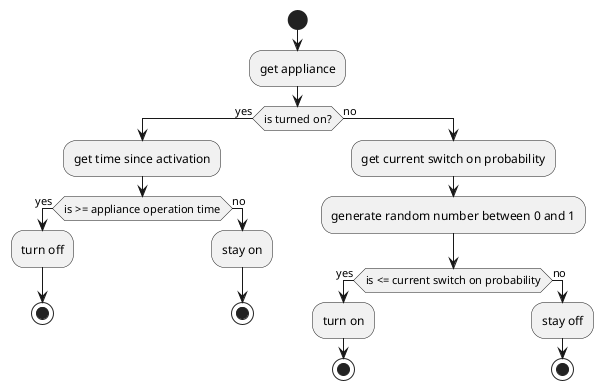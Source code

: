 @startuml
'https://plantuml.com/activity-diagram-beta

start
:get appliance;
if (is turned on?) then (yes)
 :get time since activation;
 if (is >= appliance operation time) then (yes)
    :turn off;
    stop
 else (no)
    :stay on;
    stop
 endif

else (no)
:get current switch on probability;
:generate random number between 0 and 1;
  if (is <= current switch on probability) then (yes)
  :turn on;
  stop
  else (no)
  :stay off;
stop
@enduml
